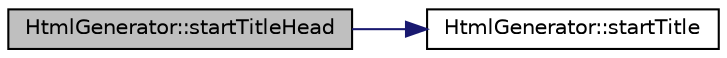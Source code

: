 digraph "HtmlGenerator::startTitleHead"
{
 // LATEX_PDF_SIZE
  edge [fontname="Helvetica",fontsize="10",labelfontname="Helvetica",labelfontsize="10"];
  node [fontname="Helvetica",fontsize="10",shape=record];
  rankdir="LR";
  Node1 [label="HtmlGenerator::startTitleHead",height=0.2,width=0.4,color="black", fillcolor="grey75", style="filled", fontcolor="black",tooltip=" "];
  Node1 -> Node2 [color="midnightblue",fontsize="10",style="solid",fontname="Helvetica"];
  Node2 [label="HtmlGenerator::startTitle",height=0.2,width=0.4,color="black", fillcolor="white", style="filled",URL="$classHtmlGenerator.html#a0fd5a2e848ea16b025b1fb07b4b307fc",tooltip=" "];
}
